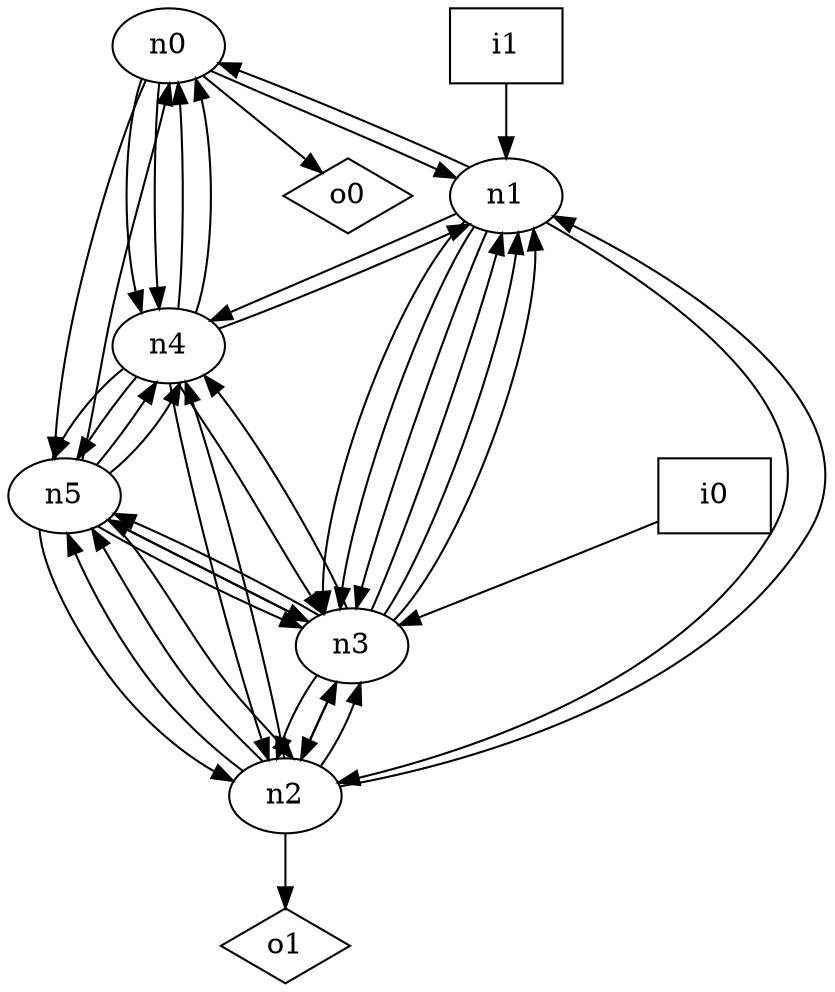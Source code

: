 digraph G {
n0 [label="n0"];
n1 [label="n1"];
n2 [label="n2"];
n3 [label="n3"];
n4 [label="n4"];
n5 [label="n5"];
n6 [label="i0",shape="box"];
n7 [label="i1",shape="box"];
n8 [label="o0",shape="diamond"];
n9 [label="o1",shape="diamond"];
n0 -> n1
n0 -> n4
n0 -> n4
n0 -> n5
n0 -> n8
n1 -> n0
n1 -> n2
n1 -> n3
n1 -> n3
n1 -> n3
n1 -> n4
n2 -> n1
n2 -> n3
n2 -> n3
n2 -> n4
n2 -> n5
n2 -> n5
n2 -> n9
n3 -> n1
n3 -> n1
n3 -> n1
n3 -> n2
n3 -> n2
n3 -> n4
n3 -> n5
n3 -> n5
n4 -> n0
n4 -> n0
n4 -> n1
n4 -> n2
n4 -> n3
n4 -> n5
n4 -> n5
n5 -> n0
n5 -> n2
n5 -> n2
n5 -> n3
n5 -> n3
n5 -> n4
n5 -> n4
n6 -> n3
n7 -> n1
}